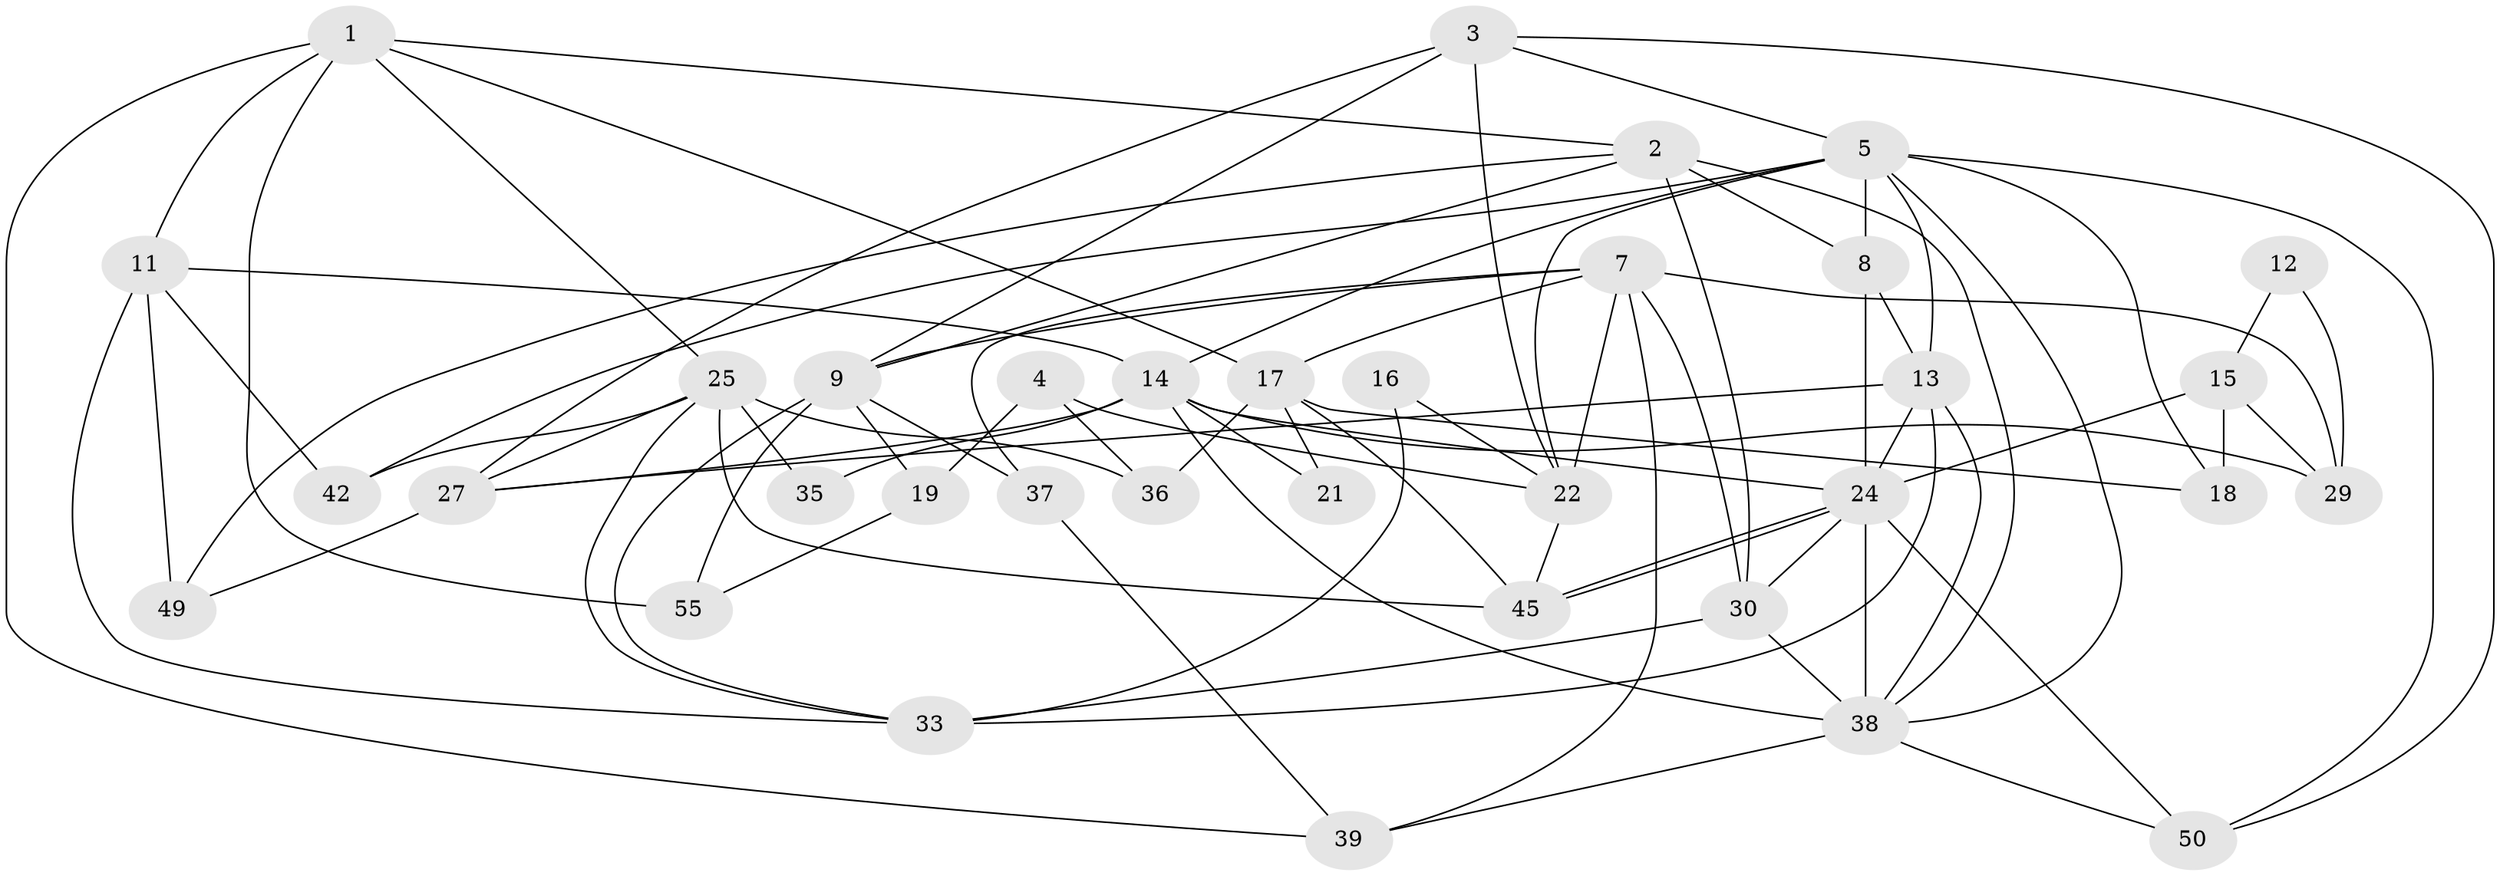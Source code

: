 // original degree distribution, {3: 0.32142857142857145, 4: 0.17857142857142858, 5: 0.25, 2: 0.125, 6: 0.07142857142857142, 8: 0.017857142857142856, 7: 0.03571428571428571}
// Generated by graph-tools (version 1.1) at 2025/11/02/27/25 16:11:19]
// undirected, 35 vertices, 84 edges
graph export_dot {
graph [start="1"]
  node [color=gray90,style=filled];
  1 [super="+6"];
  2 [super="+31"];
  3 [super="+10"];
  4 [super="+51"];
  5 [super="+56"];
  7 [super="+53"];
  8 [super="+47"];
  9 [super="+41"];
  11 [super="+20"];
  12;
  13 [super="+26"];
  14 [super="+44"];
  15 [super="+43"];
  16;
  17 [super="+54"];
  18;
  19;
  21;
  22 [super="+23"];
  24 [super="+40"];
  25 [super="+34"];
  27 [super="+28"];
  29 [super="+32"];
  30;
  33 [super="+48"];
  35;
  36;
  37;
  38 [super="+46"];
  39;
  42;
  45 [super="+52"];
  49;
  50;
  55;
  1 -- 2;
  1 -- 11;
  1 -- 17;
  1 -- 39;
  1 -- 55;
  1 -- 25;
  2 -- 9;
  2 -- 49;
  2 -- 8;
  2 -- 38;
  2 -- 30;
  3 -- 9;
  3 -- 22;
  3 -- 27;
  3 -- 5;
  3 -- 50;
  4 -- 36;
  4 -- 19;
  4 -- 22;
  5 -- 8;
  5 -- 22;
  5 -- 42;
  5 -- 14;
  5 -- 18;
  5 -- 50;
  5 -- 38;
  5 -- 13;
  7 -- 9;
  7 -- 37;
  7 -- 22;
  7 -- 39;
  7 -- 29;
  7 -- 30;
  7 -- 17;
  8 -- 13 [weight=2];
  8 -- 24;
  9 -- 55;
  9 -- 19;
  9 -- 37;
  9 -- 33;
  11 -- 14;
  11 -- 33;
  11 -- 49 [weight=2];
  11 -- 42;
  12 -- 29;
  12 -- 15;
  13 -- 24;
  13 -- 27;
  13 -- 38;
  13 -- 33;
  14 -- 35;
  14 -- 38;
  14 -- 21;
  14 -- 24;
  14 -- 27;
  14 -- 29;
  15 -- 18;
  15 -- 24;
  15 -- 29;
  16 -- 33;
  16 -- 22;
  17 -- 18;
  17 -- 21;
  17 -- 45 [weight=2];
  17 -- 36;
  19 -- 55;
  22 -- 45;
  24 -- 45;
  24 -- 45;
  24 -- 50;
  24 -- 38;
  24 -- 30;
  25 -- 36;
  25 -- 27;
  25 -- 35;
  25 -- 42;
  25 -- 45;
  25 -- 33;
  27 -- 49;
  30 -- 38;
  30 -- 33;
  37 -- 39;
  38 -- 50;
  38 -- 39;
}
